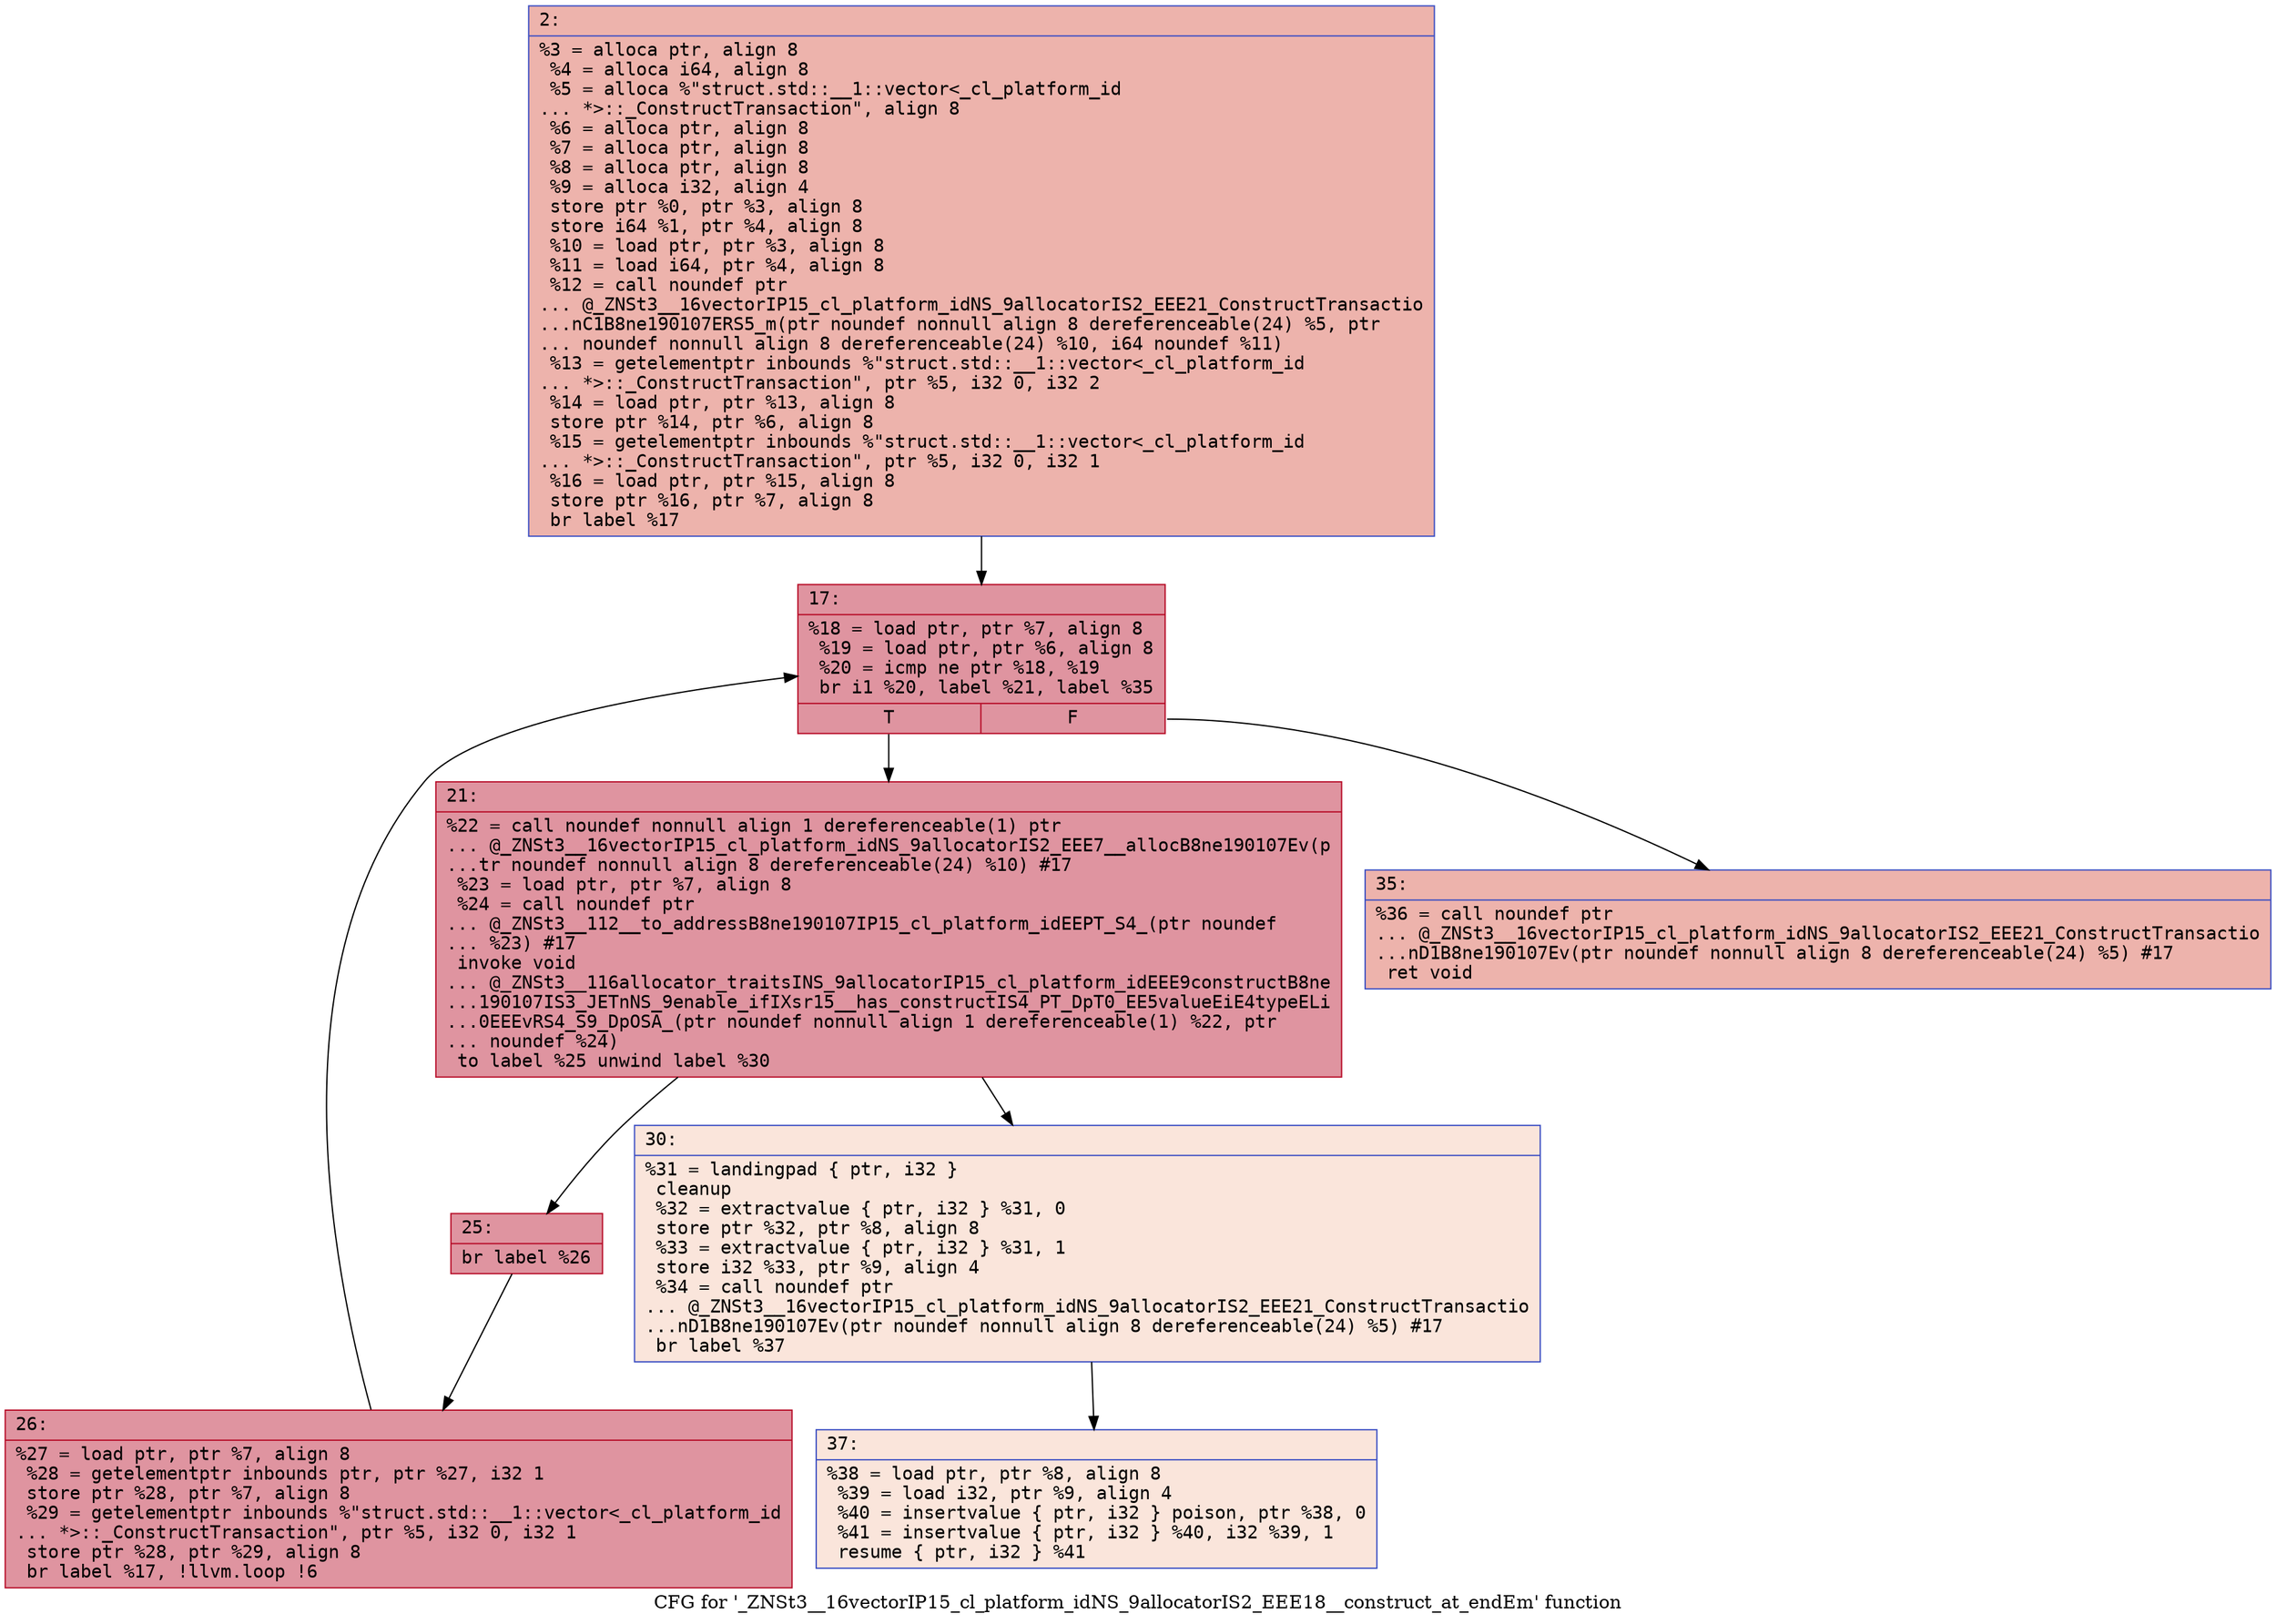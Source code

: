 digraph "CFG for '_ZNSt3__16vectorIP15_cl_platform_idNS_9allocatorIS2_EEE18__construct_at_endEm' function" {
	label="CFG for '_ZNSt3__16vectorIP15_cl_platform_idNS_9allocatorIS2_EEE18__construct_at_endEm' function";

	Node0x6000006338e0 [shape=record,color="#3d50c3ff", style=filled, fillcolor="#d6524470" fontname="Courier",label="{2:\l|  %3 = alloca ptr, align 8\l  %4 = alloca i64, align 8\l  %5 = alloca %\"struct.std::__1::vector\<_cl_platform_id\l... *\>::_ConstructTransaction\", align 8\l  %6 = alloca ptr, align 8\l  %7 = alloca ptr, align 8\l  %8 = alloca ptr, align 8\l  %9 = alloca i32, align 4\l  store ptr %0, ptr %3, align 8\l  store i64 %1, ptr %4, align 8\l  %10 = load ptr, ptr %3, align 8\l  %11 = load i64, ptr %4, align 8\l  %12 = call noundef ptr\l... @_ZNSt3__16vectorIP15_cl_platform_idNS_9allocatorIS2_EEE21_ConstructTransactio\l...nC1B8ne190107ERS5_m(ptr noundef nonnull align 8 dereferenceable(24) %5, ptr\l... noundef nonnull align 8 dereferenceable(24) %10, i64 noundef %11)\l  %13 = getelementptr inbounds %\"struct.std::__1::vector\<_cl_platform_id\l... *\>::_ConstructTransaction\", ptr %5, i32 0, i32 2\l  %14 = load ptr, ptr %13, align 8\l  store ptr %14, ptr %6, align 8\l  %15 = getelementptr inbounds %\"struct.std::__1::vector\<_cl_platform_id\l... *\>::_ConstructTransaction\", ptr %5, i32 0, i32 1\l  %16 = load ptr, ptr %15, align 8\l  store ptr %16, ptr %7, align 8\l  br label %17\l}"];
	Node0x6000006338e0 -> Node0x600000633930[tooltip="2 -> 17\nProbability 100.00%" ];
	Node0x600000633930 [shape=record,color="#b70d28ff", style=filled, fillcolor="#b70d2870" fontname="Courier",label="{17:\l|  %18 = load ptr, ptr %7, align 8\l  %19 = load ptr, ptr %6, align 8\l  %20 = icmp ne ptr %18, %19\l  br i1 %20, label %21, label %35\l|{<s0>T|<s1>F}}"];
	Node0x600000633930:s0 -> Node0x600000633980[tooltip="17 -> 21\nProbability 96.88%" ];
	Node0x600000633930:s1 -> Node0x600000633ac0[tooltip="17 -> 35\nProbability 3.12%" ];
	Node0x600000633980 [shape=record,color="#b70d28ff", style=filled, fillcolor="#b70d2870" fontname="Courier",label="{21:\l|  %22 = call noundef nonnull align 1 dereferenceable(1) ptr\l... @_ZNSt3__16vectorIP15_cl_platform_idNS_9allocatorIS2_EEE7__allocB8ne190107Ev(p\l...tr noundef nonnull align 8 dereferenceable(24) %10) #17\l  %23 = load ptr, ptr %7, align 8\l  %24 = call noundef ptr\l... @_ZNSt3__112__to_addressB8ne190107IP15_cl_platform_idEEPT_S4_(ptr noundef\l... %23) #17\l  invoke void\l... @_ZNSt3__116allocator_traitsINS_9allocatorIP15_cl_platform_idEEE9constructB8ne\l...190107IS3_JETnNS_9enable_ifIXsr15__has_constructIS4_PT_DpT0_EE5valueEiE4typeELi\l...0EEEvRS4_S9_DpOSA_(ptr noundef nonnull align 1 dereferenceable(1) %22, ptr\l... noundef %24)\l          to label %25 unwind label %30\l}"];
	Node0x600000633980 -> Node0x6000006339d0[tooltip="21 -> 25\nProbability 100.00%" ];
	Node0x600000633980 -> Node0x600000633a70[tooltip="21 -> 30\nProbability 0.00%" ];
	Node0x6000006339d0 [shape=record,color="#b70d28ff", style=filled, fillcolor="#b70d2870" fontname="Courier",label="{25:\l|  br label %26\l}"];
	Node0x6000006339d0 -> Node0x600000633a20[tooltip="25 -> 26\nProbability 100.00%" ];
	Node0x600000633a20 [shape=record,color="#b70d28ff", style=filled, fillcolor="#b70d2870" fontname="Courier",label="{26:\l|  %27 = load ptr, ptr %7, align 8\l  %28 = getelementptr inbounds ptr, ptr %27, i32 1\l  store ptr %28, ptr %7, align 8\l  %29 = getelementptr inbounds %\"struct.std::__1::vector\<_cl_platform_id\l... *\>::_ConstructTransaction\", ptr %5, i32 0, i32 1\l  store ptr %28, ptr %29, align 8\l  br label %17, !llvm.loop !6\l}"];
	Node0x600000633a20 -> Node0x600000633930[tooltip="26 -> 17\nProbability 100.00%" ];
	Node0x600000633a70 [shape=record,color="#3d50c3ff", style=filled, fillcolor="#f4c5ad70" fontname="Courier",label="{30:\l|  %31 = landingpad \{ ptr, i32 \}\l          cleanup\l  %32 = extractvalue \{ ptr, i32 \} %31, 0\l  store ptr %32, ptr %8, align 8\l  %33 = extractvalue \{ ptr, i32 \} %31, 1\l  store i32 %33, ptr %9, align 4\l  %34 = call noundef ptr\l... @_ZNSt3__16vectorIP15_cl_platform_idNS_9allocatorIS2_EEE21_ConstructTransactio\l...nD1B8ne190107Ev(ptr noundef nonnull align 8 dereferenceable(24) %5) #17\l  br label %37\l}"];
	Node0x600000633a70 -> Node0x600000633b10[tooltip="30 -> 37\nProbability 100.00%" ];
	Node0x600000633ac0 [shape=record,color="#3d50c3ff", style=filled, fillcolor="#d6524470" fontname="Courier",label="{35:\l|  %36 = call noundef ptr\l... @_ZNSt3__16vectorIP15_cl_platform_idNS_9allocatorIS2_EEE21_ConstructTransactio\l...nD1B8ne190107Ev(ptr noundef nonnull align 8 dereferenceable(24) %5) #17\l  ret void\l}"];
	Node0x600000633b10 [shape=record,color="#3d50c3ff", style=filled, fillcolor="#f4c5ad70" fontname="Courier",label="{37:\l|  %38 = load ptr, ptr %8, align 8\l  %39 = load i32, ptr %9, align 4\l  %40 = insertvalue \{ ptr, i32 \} poison, ptr %38, 0\l  %41 = insertvalue \{ ptr, i32 \} %40, i32 %39, 1\l  resume \{ ptr, i32 \} %41\l}"];
}
